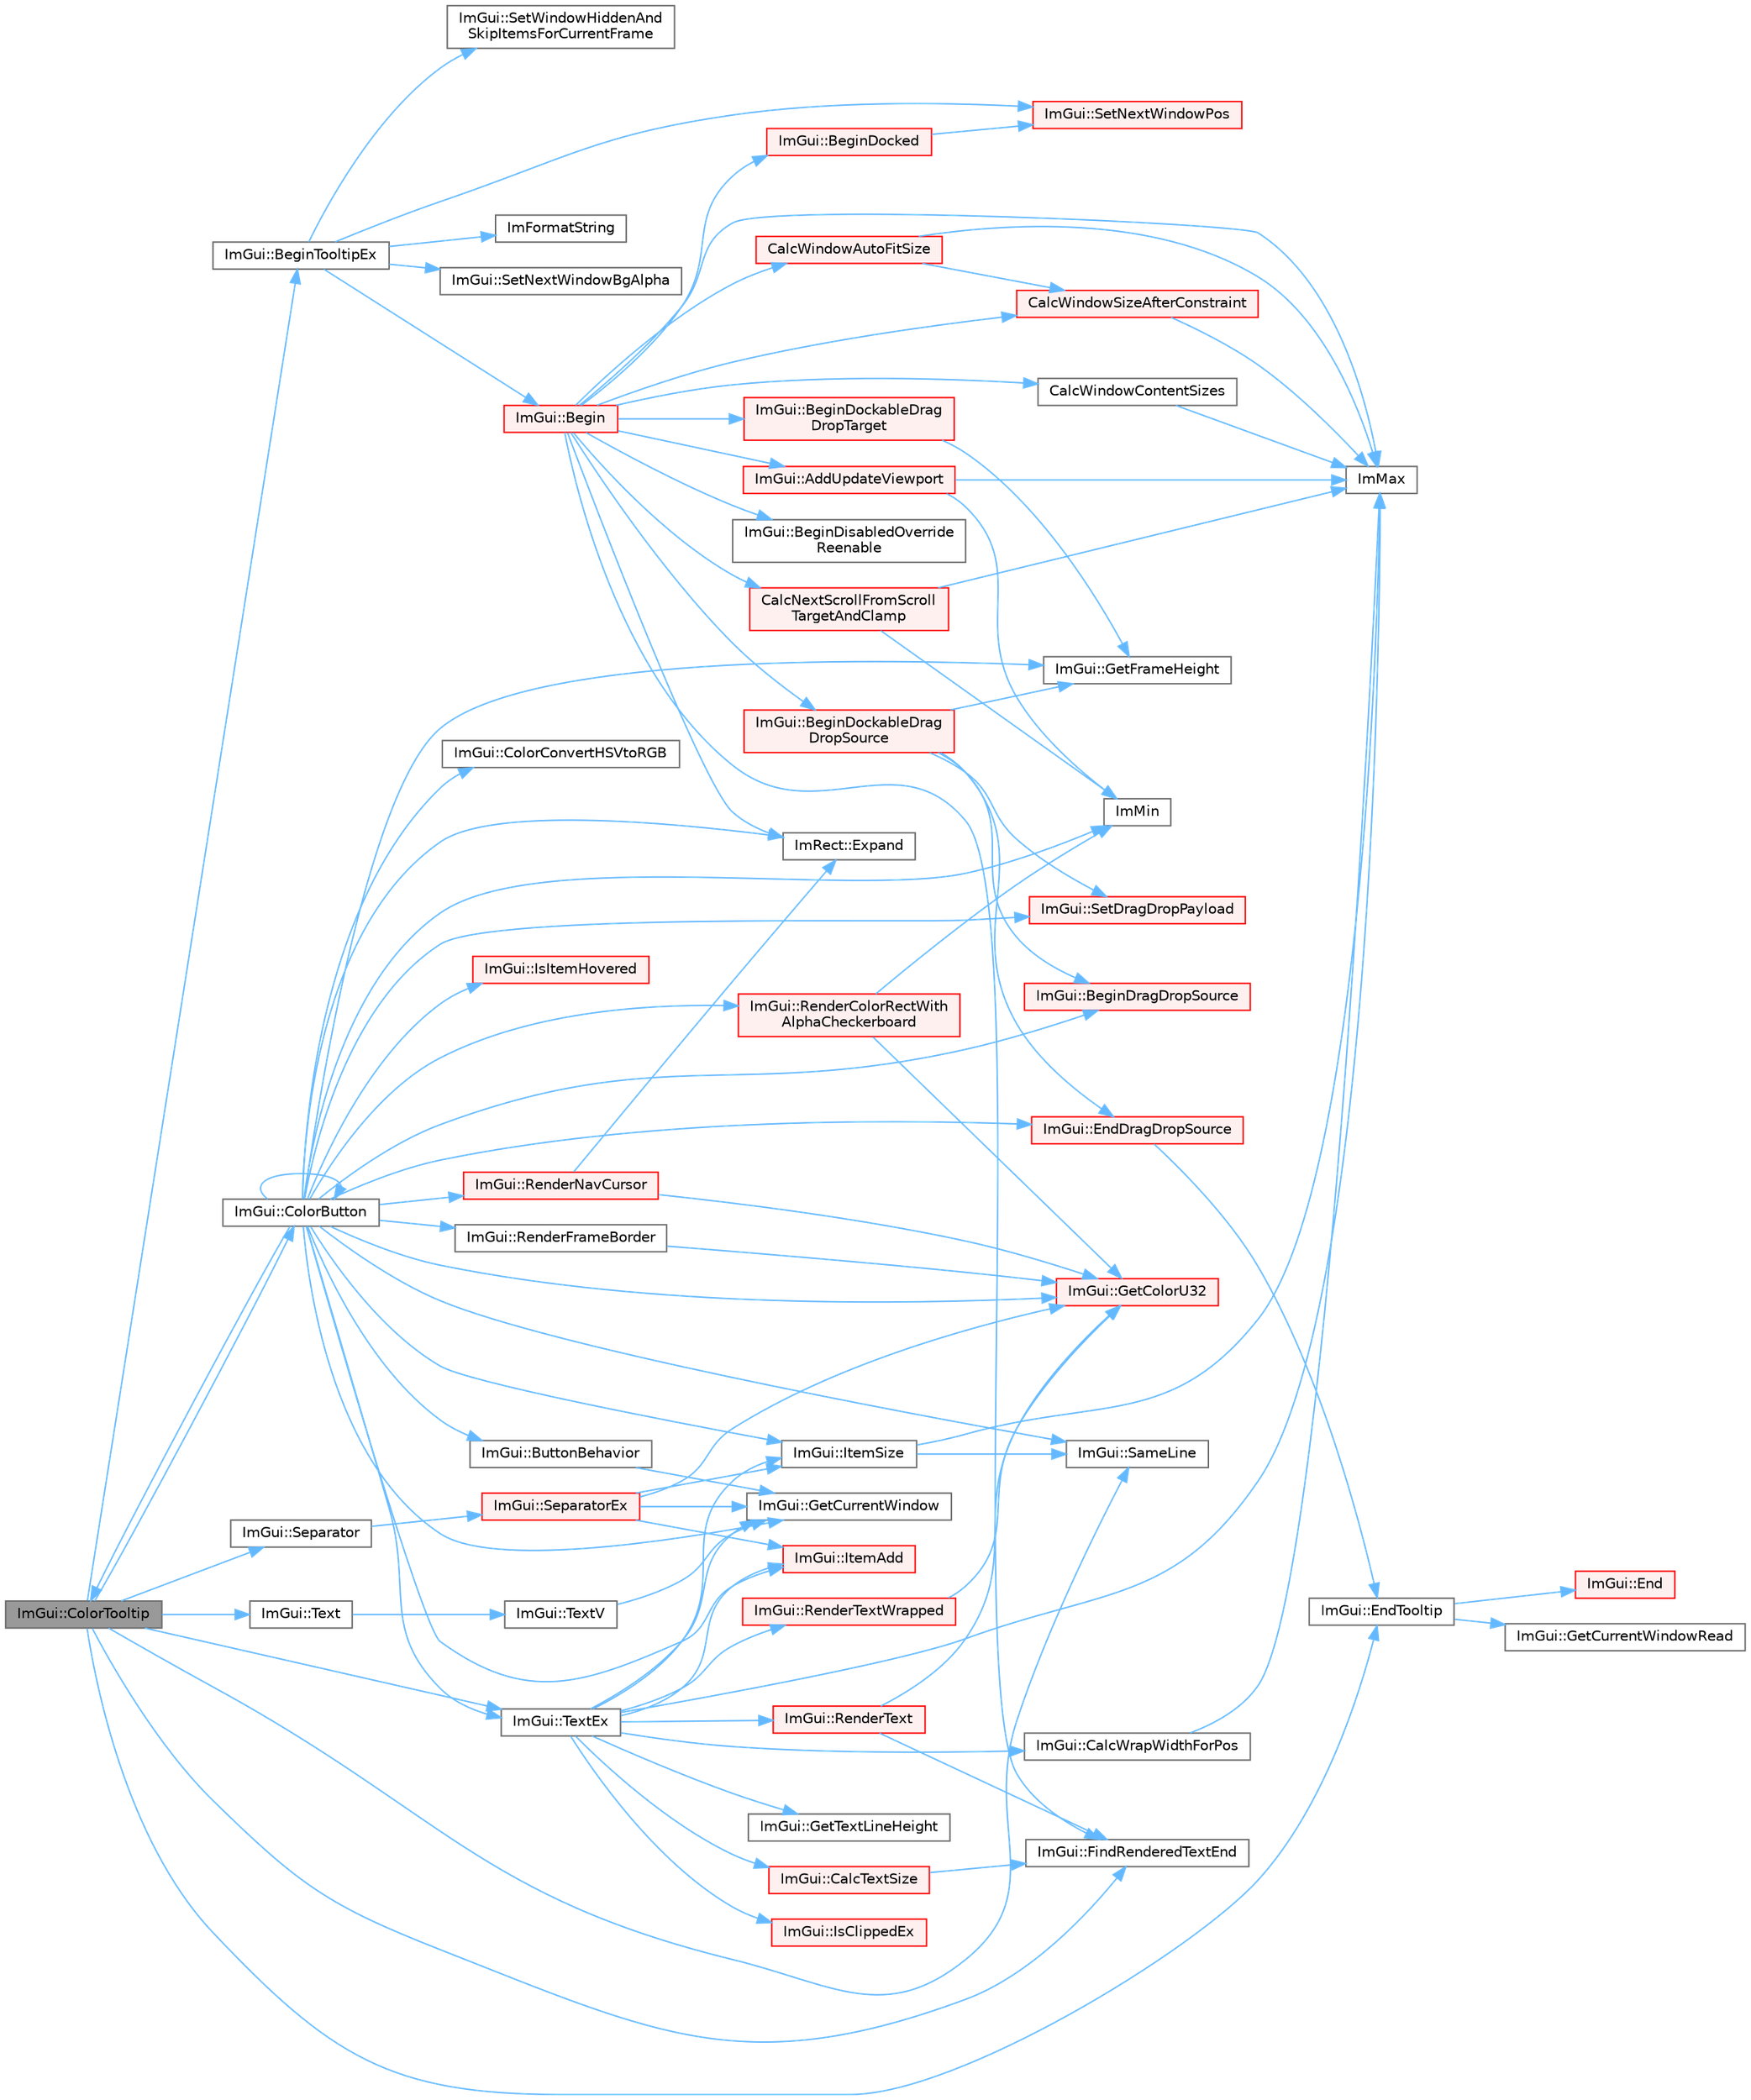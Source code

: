 digraph "ImGui::ColorTooltip"
{
 // LATEX_PDF_SIZE
  bgcolor="transparent";
  edge [fontname=Helvetica,fontsize=10,labelfontname=Helvetica,labelfontsize=10];
  node [fontname=Helvetica,fontsize=10,shape=box,height=0.2,width=0.4];
  rankdir="LR";
  Node1 [id="Node000001",label="ImGui::ColorTooltip",height=0.2,width=0.4,color="gray40", fillcolor="grey60", style="filled", fontcolor="black",tooltip=" "];
  Node1 -> Node2 [id="edge1_Node000001_Node000002",color="steelblue1",style="solid",tooltip=" "];
  Node2 [id="Node000002",label="ImGui::BeginTooltipEx",height=0.2,width=0.4,color="grey40", fillcolor="white", style="filled",URL="$namespace_im_gui.html#a18b17a0b20c3f2a16068b84210cfded4",tooltip=" "];
  Node2 -> Node3 [id="edge2_Node000002_Node000003",color="steelblue1",style="solid",tooltip=" "];
  Node3 [id="Node000003",label="ImGui::Begin",height=0.2,width=0.4,color="red", fillcolor="#FFF0F0", style="filled",URL="$namespace_im_gui.html#a581e58db0bc930bafa4a5d23093a2b99",tooltip=" "];
  Node3 -> Node4 [id="edge3_Node000003_Node000004",color="steelblue1",style="solid",tooltip=" "];
  Node4 [id="Node000004",label="ImGui::AddUpdateViewport",height=0.2,width=0.4,color="red", fillcolor="#FFF0F0", style="filled",URL="$namespace_im_gui.html#ada58e5d3e2efc3cef60f213d771408d8",tooltip=" "];
  Node4 -> Node6 [id="edge4_Node000004_Node000006",color="steelblue1",style="solid",tooltip=" "];
  Node6 [id="Node000006",label="ImMax",height=0.2,width=0.4,color="grey40", fillcolor="white", style="filled",URL="$imgui__internal_8h.html#a7667efd95147d0422f140917c71a9226",tooltip=" "];
  Node4 -> Node7 [id="edge5_Node000004_Node000007",color="steelblue1",style="solid",tooltip=" "];
  Node7 [id="Node000007",label="ImMin",height=0.2,width=0.4,color="grey40", fillcolor="white", style="filled",URL="$imgui__internal_8h.html#a7f9d7828066a9d61b5630adcdf4655d3",tooltip=" "];
  Node3 -> Node20 [id="edge6_Node000003_Node000020",color="steelblue1",style="solid",tooltip=" "];
  Node20 [id="Node000020",label="ImGui::BeginDisabledOverride\lReenable",height=0.2,width=0.4,color="grey40", fillcolor="white", style="filled",URL="$namespace_im_gui.html#a26b36756e219b7129f894e1c2feb17a8",tooltip=" "];
  Node3 -> Node21 [id="edge7_Node000003_Node000021",color="steelblue1",style="solid",tooltip=" "];
  Node21 [id="Node000021",label="ImGui::BeginDockableDrag\lDropSource",height=0.2,width=0.4,color="red", fillcolor="#FFF0F0", style="filled",URL="$namespace_im_gui.html#a7a435b1565d4884e42a5ee5667f21a1f",tooltip=" "];
  Node21 -> Node22 [id="edge8_Node000021_Node000022",color="steelblue1",style="solid",tooltip=" "];
  Node22 [id="Node000022",label="ImGui::BeginDragDropSource",height=0.2,width=0.4,color="red", fillcolor="#FFF0F0", style="filled",URL="$namespace_im_gui.html#ac2609b0f034d3bcd8d70d26df8694eaa",tooltip=" "];
  Node21 -> Node365 [id="edge9_Node000021_Node000365",color="steelblue1",style="solid",tooltip=" "];
  Node365 [id="Node000365",label="ImGui::EndDragDropSource",height=0.2,width=0.4,color="red", fillcolor="#FFF0F0", style="filled",URL="$namespace_im_gui.html#a02f225fefff2a046038ed99ab20606da",tooltip=" "];
  Node365 -> Node80 [id="edge10_Node000365_Node000080",color="steelblue1",style="solid",tooltip=" "];
  Node80 [id="Node000080",label="ImGui::EndTooltip",height=0.2,width=0.4,color="grey40", fillcolor="white", style="filled",URL="$namespace_im_gui.html#ac8d75c160cfdf43d512f773ca133a1c6",tooltip=" "];
  Node80 -> Node81 [id="edge11_Node000080_Node000081",color="steelblue1",style="solid",tooltip=" "];
  Node81 [id="Node000081",label="ImGui::End",height=0.2,width=0.4,color="red", fillcolor="#FFF0F0", style="filled",URL="$namespace_im_gui.html#a5479d93794a004c67ceb6d13f37c8254",tooltip=" "];
  Node80 -> Node99 [id="edge12_Node000080_Node000099",color="steelblue1",style="solid",tooltip=" "];
  Node99 [id="Node000099",label="ImGui::GetCurrentWindowRead",height=0.2,width=0.4,color="grey40", fillcolor="white", style="filled",URL="$namespace_im_gui.html#a055af7d6b7b4ae977a9c3c25a98e0d2f",tooltip=" "];
  Node21 -> Node219 [id="edge13_Node000021_Node000219",color="steelblue1",style="solid",tooltip=" "];
  Node219 [id="Node000219",label="ImGui::GetFrameHeight",height=0.2,width=0.4,color="grey40", fillcolor="white", style="filled",URL="$namespace_im_gui.html#ae560f17cf3262017cee888d1eb77f294",tooltip=" "];
  Node21 -> Node366 [id="edge14_Node000021_Node000366",color="steelblue1",style="solid",tooltip=" "];
  Node366 [id="Node000366",label="ImGui::SetDragDropPayload",height=0.2,width=0.4,color="red", fillcolor="#FFF0F0", style="filled",URL="$namespace_im_gui.html#a45f9694c878e79127c63d20d8955e07f",tooltip=" "];
  Node3 -> Node369 [id="edge15_Node000003_Node000369",color="steelblue1",style="solid",tooltip=" "];
  Node369 [id="Node000369",label="ImGui::BeginDockableDrag\lDropTarget",height=0.2,width=0.4,color="red", fillcolor="#FFF0F0", style="filled",URL="$namespace_im_gui.html#a1725ff3becdb963b97c16d69d4c9f308",tooltip=" "];
  Node369 -> Node219 [id="edge16_Node000369_Node000219",color="steelblue1",style="solid",tooltip=" "];
  Node3 -> Node413 [id="edge17_Node000003_Node000413",color="steelblue1",style="solid",tooltip=" "];
  Node413 [id="Node000413",label="ImGui::BeginDocked",height=0.2,width=0.4,color="red", fillcolor="#FFF0F0", style="filled",URL="$namespace_im_gui.html#a627bb85e7c0ab597360f63719bfb1e55",tooltip=" "];
  Node413 -> Node253 [id="edge18_Node000413_Node000253",color="steelblue1",style="solid",tooltip=" "];
  Node253 [id="Node000253",label="ImGui::SetNextWindowPos",height=0.2,width=0.4,color="red", fillcolor="#FFF0F0", style="filled",URL="$namespace_im_gui.html#afbccd31113430670b5ab2bf0d6f509bf",tooltip=" "];
  Node3 -> Node261 [id="edge19_Node000003_Node000261",color="steelblue1",style="solid",tooltip=" "];
  Node261 [id="Node000261",label="CalcNextScrollFromScroll\lTargetAndClamp",height=0.2,width=0.4,color="red", fillcolor="#FFF0F0", style="filled",URL="$imgui_8cpp.html#a07abb80a54115cb5cf9da03351e29533",tooltip=" "];
  Node261 -> Node6 [id="edge20_Node000261_Node000006",color="steelblue1",style="solid",tooltip=" "];
  Node261 -> Node7 [id="edge21_Node000261_Node000007",color="steelblue1",style="solid",tooltip=" "];
  Node3 -> Node235 [id="edge22_Node000003_Node000235",color="steelblue1",style="solid",tooltip=" "];
  Node235 [id="Node000235",label="CalcWindowAutoFitSize",height=0.2,width=0.4,color="red", fillcolor="#FFF0F0", style="filled",URL="$imgui_8cpp.html#acbe6338daf87dc6ab636f02f1367eb41",tooltip=" "];
  Node235 -> Node238 [id="edge23_Node000235_Node000238",color="steelblue1",style="solid",tooltip=" "];
  Node238 [id="Node000238",label="CalcWindowSizeAfterConstraint",height=0.2,width=0.4,color="red", fillcolor="#FFF0F0", style="filled",URL="$imgui_8cpp.html#a0c4618a6985c33c4936f1d9f1c7b26b4",tooltip=" "];
  Node238 -> Node6 [id="edge24_Node000238_Node000006",color="steelblue1",style="solid",tooltip=" "];
  Node235 -> Node6 [id="edge25_Node000235_Node000006",color="steelblue1",style="solid",tooltip=" "];
  Node3 -> Node240 [id="edge26_Node000003_Node000240",color="steelblue1",style="solid",tooltip=" "];
  Node240 [id="Node000240",label="CalcWindowContentSizes",height=0.2,width=0.4,color="grey40", fillcolor="white", style="filled",URL="$imgui_8cpp.html#a6eddef51b4880a9f1dca88837f71fc6e",tooltip=" "];
  Node240 -> Node6 [id="edge27_Node000240_Node000006",color="steelblue1",style="solid",tooltip=" "];
  Node3 -> Node238 [id="edge28_Node000003_Node000238",color="steelblue1",style="solid",tooltip=" "];
  Node3 -> Node189 [id="edge29_Node000003_Node000189",color="steelblue1",style="solid",tooltip=" "];
  Node189 [id="Node000189",label="ImRect::Expand",height=0.2,width=0.4,color="grey40", fillcolor="white", style="filled",URL="$struct_im_rect.html#af33a7424c3341d08acd69da30c27c753",tooltip=" "];
  Node3 -> Node144 [id="edge30_Node000003_Node000144",color="steelblue1",style="solid",tooltip=" "];
  Node144 [id="Node000144",label="ImGui::FindRenderedTextEnd",height=0.2,width=0.4,color="grey40", fillcolor="white", style="filled",URL="$namespace_im_gui.html#a7671e1dbc803a31b06081b52a771d83f",tooltip=" "];
  Node3 -> Node6 [id="edge31_Node000003_Node000006",color="steelblue1",style="solid",tooltip=" "];
  Node2 -> Node67 [id="edge32_Node000002_Node000067",color="steelblue1",style="solid",tooltip=" "];
  Node67 [id="Node000067",label="ImFormatString",height=0.2,width=0.4,color="grey40", fillcolor="white", style="filled",URL="$imgui_8cpp.html#a75ccaf7d676b1f567ba888ae42ac3809",tooltip=" "];
  Node2 -> Node514 [id="edge33_Node000002_Node000514",color="steelblue1",style="solid",tooltip=" "];
  Node514 [id="Node000514",label="ImGui::SetNextWindowBgAlpha",height=0.2,width=0.4,color="grey40", fillcolor="white", style="filled",URL="$namespace_im_gui.html#a7de5a63cec4babe417f972403db6430c",tooltip=" "];
  Node2 -> Node253 [id="edge34_Node000002_Node000253",color="steelblue1",style="solid",tooltip=" "];
  Node2 -> Node25 [id="edge35_Node000002_Node000025",color="steelblue1",style="solid",tooltip=" "];
  Node25 [id="Node000025",label="ImGui::SetWindowHiddenAnd\lSkipItemsForCurrentFrame",height=0.2,width=0.4,color="grey40", fillcolor="white", style="filled",URL="$namespace_im_gui.html#a2a1dfd9dfa155f17d07c75f54130228b",tooltip=" "];
  Node1 -> Node515 [id="edge36_Node000001_Node000515",color="steelblue1",style="solid",tooltip=" "];
  Node515 [id="Node000515",label="ImGui::ColorButton",height=0.2,width=0.4,color="grey40", fillcolor="white", style="filled",URL="$namespace_im_gui.html#ae2d7c8f37726810753d71d480f0af7f0",tooltip=" "];
  Node515 -> Node22 [id="edge37_Node000515_Node000022",color="steelblue1",style="solid",tooltip=" "];
  Node515 -> Node83 [id="edge38_Node000515_Node000083",color="steelblue1",style="solid",tooltip=" "];
  Node83 [id="Node000083",label="ImGui::ButtonBehavior",height=0.2,width=0.4,color="grey40", fillcolor="white", style="filled",URL="$namespace_im_gui.html#a65a4f18b1bc8ce0f351687922089f374",tooltip=" "];
  Node83 -> Node84 [id="edge39_Node000083_Node000084",color="steelblue1",style="solid",tooltip=" "];
  Node84 [id="Node000084",label="ImGui::GetCurrentWindow",height=0.2,width=0.4,color="grey40", fillcolor="white", style="filled",URL="$namespace_im_gui.html#ac452417b5004ca16a814a72cff153526",tooltip=" "];
  Node515 -> Node515 [id="edge40_Node000515_Node000515",color="steelblue1",style="solid",tooltip=" "];
  Node515 -> Node516 [id="edge41_Node000515_Node000516",color="steelblue1",style="solid",tooltip=" "];
  Node516 [id="Node000516",label="ImGui::ColorConvertHSVtoRGB",height=0.2,width=0.4,color="grey40", fillcolor="white", style="filled",URL="$namespace_im_gui.html#a074427678b3e56378b7dcdefa4c8b5c7",tooltip=" "];
  Node515 -> Node1 [id="edge42_Node000515_Node000001",color="steelblue1",style="solid",tooltip=" "];
  Node515 -> Node365 [id="edge43_Node000515_Node000365",color="steelblue1",style="solid",tooltip=" "];
  Node515 -> Node189 [id="edge44_Node000515_Node000189",color="steelblue1",style="solid",tooltip=" "];
  Node515 -> Node85 [id="edge45_Node000515_Node000085",color="steelblue1",style="solid",tooltip=" "];
  Node85 [id="Node000085",label="ImGui::GetColorU32",height=0.2,width=0.4,color="red", fillcolor="#FFF0F0", style="filled",URL="$namespace_im_gui.html#a0de2d9bd347d9866511eb8d014e62556",tooltip=" "];
  Node515 -> Node84 [id="edge46_Node000515_Node000084",color="steelblue1",style="solid",tooltip=" "];
  Node515 -> Node219 [id="edge47_Node000515_Node000219",color="steelblue1",style="solid",tooltip=" "];
  Node515 -> Node7 [id="edge48_Node000515_Node000007",color="steelblue1",style="solid",tooltip=" "];
  Node515 -> Node69 [id="edge49_Node000515_Node000069",color="steelblue1",style="solid",tooltip=" "];
  Node69 [id="Node000069",label="ImGui::IsItemHovered",height=0.2,width=0.4,color="red", fillcolor="#FFF0F0", style="filled",URL="$namespace_im_gui.html#ac9a400eff3a9561d95e80486c52a660b",tooltip=" "];
  Node515 -> Node107 [id="edge50_Node000515_Node000107",color="steelblue1",style="solid",tooltip=" "];
  Node107 [id="Node000107",label="ImGui::ItemAdd",height=0.2,width=0.4,color="red", fillcolor="#FFF0F0", style="filled",URL="$namespace_im_gui.html#a0c2ccafc8d403c02a6590ac21157b9ac",tooltip=" "];
  Node515 -> Node168 [id="edge51_Node000515_Node000168",color="steelblue1",style="solid",tooltip=" "];
  Node168 [id="Node000168",label="ImGui::ItemSize",height=0.2,width=0.4,color="grey40", fillcolor="white", style="filled",URL="$namespace_im_gui.html#a4b5818a652d943ea54e0cec9fb3943d7",tooltip=" "];
  Node168 -> Node6 [id="edge52_Node000168_Node000006",color="steelblue1",style="solid",tooltip=" "];
  Node168 -> Node169 [id="edge53_Node000168_Node000169",color="steelblue1",style="solid",tooltip=" "];
  Node169 [id="Node000169",label="ImGui::SameLine",height=0.2,width=0.4,color="grey40", fillcolor="white", style="filled",URL="$namespace_im_gui.html#addd433eb3aae59119e341e80db474f66",tooltip=" "];
  Node515 -> Node517 [id="edge54_Node000515_Node000517",color="steelblue1",style="solid",tooltip=" "];
  Node517 [id="Node000517",label="ImGui::RenderColorRectWith\lAlphaCheckerboard",height=0.2,width=0.4,color="red", fillcolor="#FFF0F0", style="filled",URL="$namespace_im_gui.html#a1c7b45570a114af08b0c2e16a7acceae",tooltip=" "];
  Node517 -> Node85 [id="edge55_Node000517_Node000085",color="steelblue1",style="solid",tooltip=" "];
  Node517 -> Node7 [id="edge56_Node000517_Node000007",color="steelblue1",style="solid",tooltip=" "];
  Node515 -> Node266 [id="edge57_Node000515_Node000266",color="steelblue1",style="solid",tooltip=" "];
  Node266 [id="Node000266",label="ImGui::RenderFrameBorder",height=0.2,width=0.4,color="grey40", fillcolor="white", style="filled",URL="$namespace_im_gui.html#adc76239c2006e66f8dab7638529a763d",tooltip=" "];
  Node266 -> Node85 [id="edge58_Node000266_Node000085",color="steelblue1",style="solid",tooltip=" "];
  Node515 -> Node223 [id="edge59_Node000515_Node000223",color="steelblue1",style="solid",tooltip=" "];
  Node223 [id="Node000223",label="ImGui::RenderNavCursor",height=0.2,width=0.4,color="red", fillcolor="#FFF0F0", style="filled",URL="$namespace_im_gui.html#a2722dcfe26c7f6e8cd522102ef5b7df2",tooltip=" "];
  Node223 -> Node189 [id="edge60_Node000223_Node000189",color="steelblue1",style="solid",tooltip=" "];
  Node223 -> Node85 [id="edge61_Node000223_Node000085",color="steelblue1",style="solid",tooltip=" "];
  Node515 -> Node169 [id="edge62_Node000515_Node000169",color="steelblue1",style="solid",tooltip=" "];
  Node515 -> Node366 [id="edge63_Node000515_Node000366",color="steelblue1",style="solid",tooltip=" "];
  Node515 -> Node519 [id="edge64_Node000515_Node000519",color="steelblue1",style="solid",tooltip=" "];
  Node519 [id="Node000519",label="ImGui::TextEx",height=0.2,width=0.4,color="grey40", fillcolor="white", style="filled",URL="$namespace_im_gui.html#aae6420fec03511fd478d9108f31e6b5f",tooltip=" "];
  Node519 -> Node137 [id="edge65_Node000519_Node000137",color="steelblue1",style="solid",tooltip=" "];
  Node137 [id="Node000137",label="ImGui::CalcTextSize",height=0.2,width=0.4,color="red", fillcolor="#FFF0F0", style="filled",URL="$namespace_im_gui.html#a848b9db6cc4a186751c0ecebcaadc33b",tooltip=" "];
  Node137 -> Node144 [id="edge66_Node000137_Node000144",color="steelblue1",style="solid",tooltip=" "];
  Node519 -> Node520 [id="edge67_Node000519_Node000520",color="steelblue1",style="solid",tooltip=" "];
  Node520 [id="Node000520",label="ImGui::CalcWrapWidthForPos",height=0.2,width=0.4,color="grey40", fillcolor="white", style="filled",URL="$namespace_im_gui.html#a66416151e58c34cd02973976de66e0e9",tooltip=" "];
  Node520 -> Node6 [id="edge68_Node000520_Node000006",color="steelblue1",style="solid",tooltip=" "];
  Node519 -> Node84 [id="edge69_Node000519_Node000084",color="steelblue1",style="solid",tooltip=" "];
  Node519 -> Node521 [id="edge70_Node000519_Node000521",color="steelblue1",style="solid",tooltip=" "];
  Node521 [id="Node000521",label="ImGui::GetTextLineHeight",height=0.2,width=0.4,color="grey40", fillcolor="white", style="filled",URL="$namespace_im_gui.html#aaba5637199d31ea23d4d143b30a44aff",tooltip=" "];
  Node519 -> Node6 [id="edge71_Node000519_Node000006",color="steelblue1",style="solid",tooltip=" "];
  Node519 -> Node522 [id="edge72_Node000519_Node000522",color="steelblue1",style="solid",tooltip=" "];
  Node522 [id="Node000522",label="ImGui::IsClippedEx",height=0.2,width=0.4,color="red", fillcolor="#FFF0F0", style="filled",URL="$namespace_im_gui.html#a7c21c85f5c95aa4ce6c2bd28bb980d44",tooltip=" "];
  Node519 -> Node107 [id="edge73_Node000519_Node000107",color="steelblue1",style="solid",tooltip=" "];
  Node519 -> Node168 [id="edge74_Node000519_Node000168",color="steelblue1",style="solid",tooltip=" "];
  Node519 -> Node267 [id="edge75_Node000519_Node000267",color="steelblue1",style="solid",tooltip=" "];
  Node267 [id="Node000267",label="ImGui::RenderText",height=0.2,width=0.4,color="red", fillcolor="#FFF0F0", style="filled",URL="$namespace_im_gui.html#a9971ce57f2a288ac3a12df886c5550d1",tooltip=" "];
  Node267 -> Node144 [id="edge76_Node000267_Node000144",color="steelblue1",style="solid",tooltip=" "];
  Node267 -> Node85 [id="edge77_Node000267_Node000085",color="steelblue1",style="solid",tooltip=" "];
  Node519 -> Node523 [id="edge78_Node000519_Node000523",color="steelblue1",style="solid",tooltip=" "];
  Node523 [id="Node000523",label="ImGui::RenderTextWrapped",height=0.2,width=0.4,color="red", fillcolor="#FFF0F0", style="filled",URL="$namespace_im_gui.html#aa483b40f6899e1b289b4bf6c2673d1d2",tooltip=" "];
  Node523 -> Node85 [id="edge79_Node000523_Node000085",color="steelblue1",style="solid",tooltip=" "];
  Node1 -> Node80 [id="edge80_Node000001_Node000080",color="steelblue1",style="solid",tooltip=" "];
  Node1 -> Node144 [id="edge81_Node000001_Node000144",color="steelblue1",style="solid",tooltip=" "];
  Node1 -> Node169 [id="edge82_Node000001_Node000169",color="steelblue1",style="solid",tooltip=" "];
  Node1 -> Node333 [id="edge83_Node000001_Node000333",color="steelblue1",style="solid",tooltip=" "];
  Node333 [id="Node000333",label="ImGui::Separator",height=0.2,width=0.4,color="grey40", fillcolor="white", style="filled",URL="$namespace_im_gui.html#a191123597a5084d003c8beac7eeb029e",tooltip=" "];
  Node333 -> Node334 [id="edge84_Node000333_Node000334",color="steelblue1",style="solid",tooltip=" "];
  Node334 [id="Node000334",label="ImGui::SeparatorEx",height=0.2,width=0.4,color="red", fillcolor="#FFF0F0", style="filled",URL="$namespace_im_gui.html#acd77978447d71b3113ad084dfde1fe18",tooltip=" "];
  Node334 -> Node85 [id="edge85_Node000334_Node000085",color="steelblue1",style="solid",tooltip=" "];
  Node334 -> Node84 [id="edge86_Node000334_Node000084",color="steelblue1",style="solid",tooltip=" "];
  Node334 -> Node107 [id="edge87_Node000334_Node000107",color="steelblue1",style="solid",tooltip=" "];
  Node334 -> Node168 [id="edge88_Node000334_Node000168",color="steelblue1",style="solid",tooltip=" "];
  Node1 -> Node524 [id="edge89_Node000001_Node000524",color="steelblue1",style="solid",tooltip=" "];
  Node524 [id="Node000524",label="ImGui::Text",height=0.2,width=0.4,color="grey40", fillcolor="white", style="filled",URL="$namespace_im_gui.html#a9e7b83611fe441d54fad2effb4bf4965",tooltip=" "];
  Node524 -> Node363 [id="edge90_Node000524_Node000363",color="steelblue1",style="solid",tooltip=" "];
  Node363 [id="Node000363",label="ImGui::TextV",height=0.2,width=0.4,color="grey40", fillcolor="white", style="filled",URL="$namespace_im_gui.html#a10a0d6362178c2f743092f21e1b6cd20",tooltip=" "];
  Node363 -> Node84 [id="edge91_Node000363_Node000084",color="steelblue1",style="solid",tooltip=" "];
  Node1 -> Node519 [id="edge92_Node000001_Node000519",color="steelblue1",style="solid",tooltip=" "];
}
